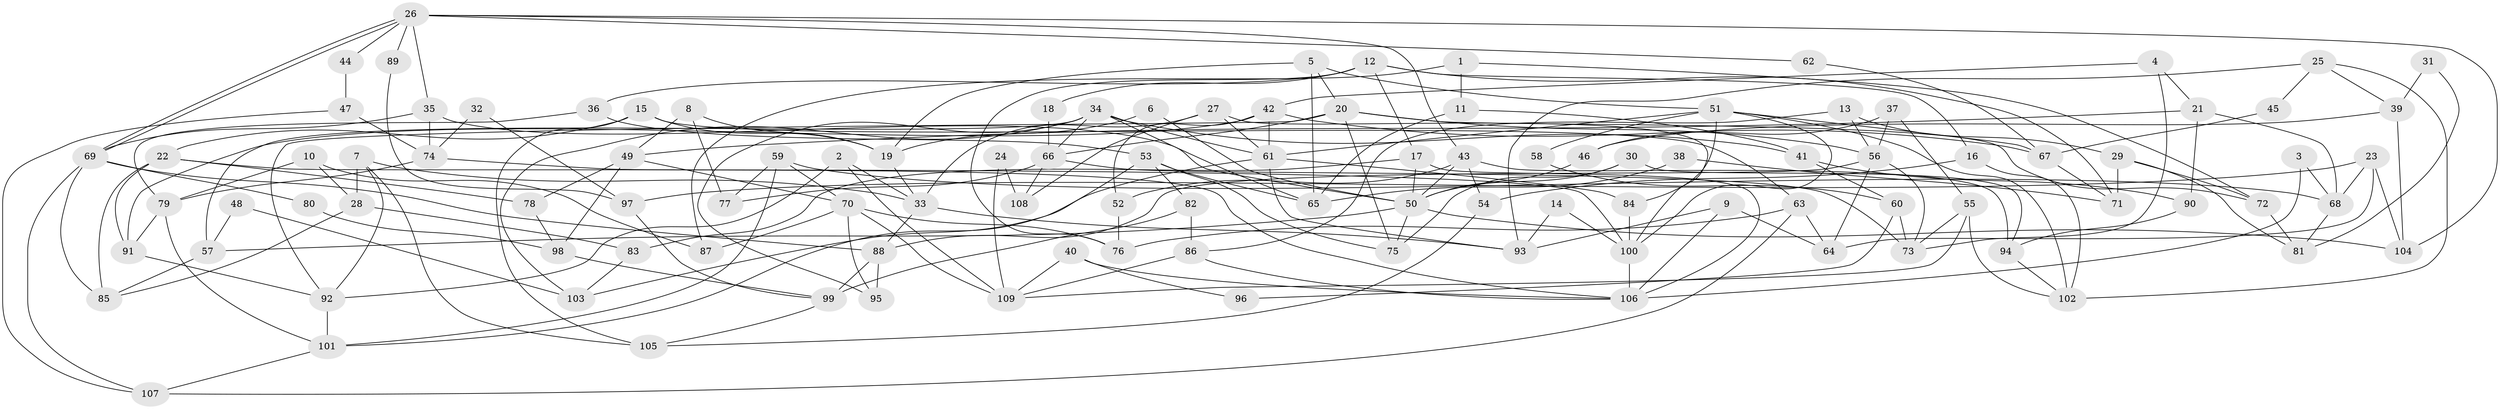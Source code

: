 // coarse degree distribution, {7: 0.07462686567164178, 13: 0.04477611940298507, 4: 0.26865671641791045, 10: 0.029850746268656716, 8: 0.029850746268656716, 2: 0.208955223880597, 6: 0.07462686567164178, 3: 0.13432835820895522, 11: 0.029850746268656716, 5: 0.1044776119402985}
// Generated by graph-tools (version 1.1) at 2025/51/03/04/25 22:51:09]
// undirected, 109 vertices, 218 edges
graph export_dot {
  node [color=gray90,style=filled];
  1;
  2;
  3;
  4;
  5;
  6;
  7;
  8;
  9;
  10;
  11;
  12;
  13;
  14;
  15;
  16;
  17;
  18;
  19;
  20;
  21;
  22;
  23;
  24;
  25;
  26;
  27;
  28;
  29;
  30;
  31;
  32;
  33;
  34;
  35;
  36;
  37;
  38;
  39;
  40;
  41;
  42;
  43;
  44;
  45;
  46;
  47;
  48;
  49;
  50;
  51;
  52;
  53;
  54;
  55;
  56;
  57;
  58;
  59;
  60;
  61;
  62;
  63;
  64;
  65;
  66;
  67;
  68;
  69;
  70;
  71;
  72;
  73;
  74;
  75;
  76;
  77;
  78;
  79;
  80;
  81;
  82;
  83;
  84;
  85;
  86;
  87;
  88;
  89;
  90;
  91;
  92;
  93;
  94;
  95;
  96;
  97;
  98;
  99;
  100;
  101;
  102;
  103;
  104;
  105;
  106;
  107;
  108;
  109;
  1 -- 87;
  1 -- 11;
  1 -- 72;
  2 -- 109;
  2 -- 92;
  2 -- 33;
  3 -- 106;
  3 -- 68;
  4 -- 42;
  4 -- 21;
  4 -- 73;
  5 -- 19;
  5 -- 20;
  5 -- 51;
  5 -- 65;
  6 -- 50;
  6 -- 19;
  7 -- 92;
  7 -- 105;
  7 -- 28;
  7 -- 33;
  8 -- 49;
  8 -- 77;
  8 -- 19;
  9 -- 93;
  9 -- 106;
  9 -- 64;
  10 -- 79;
  10 -- 28;
  10 -- 87;
  11 -- 41;
  11 -- 65;
  12 -- 16;
  12 -- 71;
  12 -- 17;
  12 -- 18;
  12 -- 36;
  12 -- 76;
  13 -- 56;
  13 -- 29;
  13 -- 86;
  14 -- 100;
  14 -- 93;
  15 -- 22;
  15 -- 19;
  15 -- 63;
  15 -- 105;
  16 -- 54;
  16 -- 102;
  17 -- 106;
  17 -- 50;
  17 -- 83;
  18 -- 66;
  19 -- 33;
  20 -- 56;
  20 -- 75;
  20 -- 66;
  20 -- 72;
  20 -- 92;
  21 -- 68;
  21 -- 49;
  21 -- 90;
  22 -- 91;
  22 -- 100;
  22 -- 78;
  22 -- 85;
  23 -- 104;
  23 -- 64;
  23 -- 68;
  23 -- 97;
  24 -- 109;
  24 -- 108;
  25 -- 39;
  25 -- 93;
  25 -- 45;
  25 -- 102;
  26 -- 35;
  26 -- 69;
  26 -- 69;
  26 -- 43;
  26 -- 44;
  26 -- 62;
  26 -- 89;
  26 -- 104;
  27 -- 33;
  27 -- 100;
  27 -- 61;
  27 -- 108;
  28 -- 83;
  28 -- 85;
  29 -- 81;
  29 -- 72;
  29 -- 71;
  30 -- 75;
  30 -- 94;
  30 -- 50;
  31 -- 39;
  31 -- 81;
  32 -- 97;
  32 -- 74;
  33 -- 88;
  33 -- 93;
  34 -- 65;
  34 -- 57;
  34 -- 41;
  34 -- 61;
  34 -- 66;
  34 -- 95;
  34 -- 103;
  35 -- 50;
  35 -- 69;
  35 -- 74;
  36 -- 79;
  36 -- 53;
  37 -- 55;
  37 -- 56;
  37 -- 46;
  38 -- 71;
  38 -- 65;
  39 -- 104;
  39 -- 46;
  40 -- 109;
  40 -- 106;
  40 -- 96;
  41 -- 90;
  41 -- 60;
  42 -- 52;
  42 -- 61;
  42 -- 67;
  42 -- 91;
  43 -- 50;
  43 -- 52;
  43 -- 54;
  43 -- 94;
  44 -- 47;
  45 -- 67;
  46 -- 50;
  47 -- 107;
  47 -- 74;
  48 -- 57;
  48 -- 103;
  49 -- 78;
  49 -- 70;
  49 -- 98;
  50 -- 57;
  50 -- 75;
  50 -- 104;
  51 -- 61;
  51 -- 58;
  51 -- 67;
  51 -- 84;
  51 -- 100;
  51 -- 102;
  52 -- 76;
  53 -- 101;
  53 -- 65;
  53 -- 75;
  53 -- 82;
  54 -- 105;
  55 -- 102;
  55 -- 73;
  55 -- 109;
  56 -- 88;
  56 -- 73;
  56 -- 64;
  57 -- 85;
  58 -- 60;
  59 -- 101;
  59 -- 70;
  59 -- 68;
  59 -- 77;
  60 -- 73;
  60 -- 96;
  61 -- 84;
  61 -- 93;
  61 -- 103;
  62 -- 67;
  63 -- 64;
  63 -- 76;
  63 -- 107;
  66 -- 73;
  66 -- 77;
  66 -- 108;
  67 -- 71;
  68 -- 81;
  69 -- 85;
  69 -- 80;
  69 -- 88;
  69 -- 107;
  70 -- 95;
  70 -- 76;
  70 -- 87;
  70 -- 109;
  72 -- 81;
  74 -- 106;
  74 -- 79;
  78 -- 98;
  79 -- 91;
  79 -- 101;
  80 -- 98;
  82 -- 86;
  82 -- 99;
  83 -- 103;
  84 -- 100;
  86 -- 109;
  86 -- 106;
  88 -- 95;
  88 -- 99;
  89 -- 97;
  90 -- 94;
  91 -- 92;
  92 -- 101;
  94 -- 102;
  97 -- 99;
  98 -- 99;
  99 -- 105;
  100 -- 106;
  101 -- 107;
}
